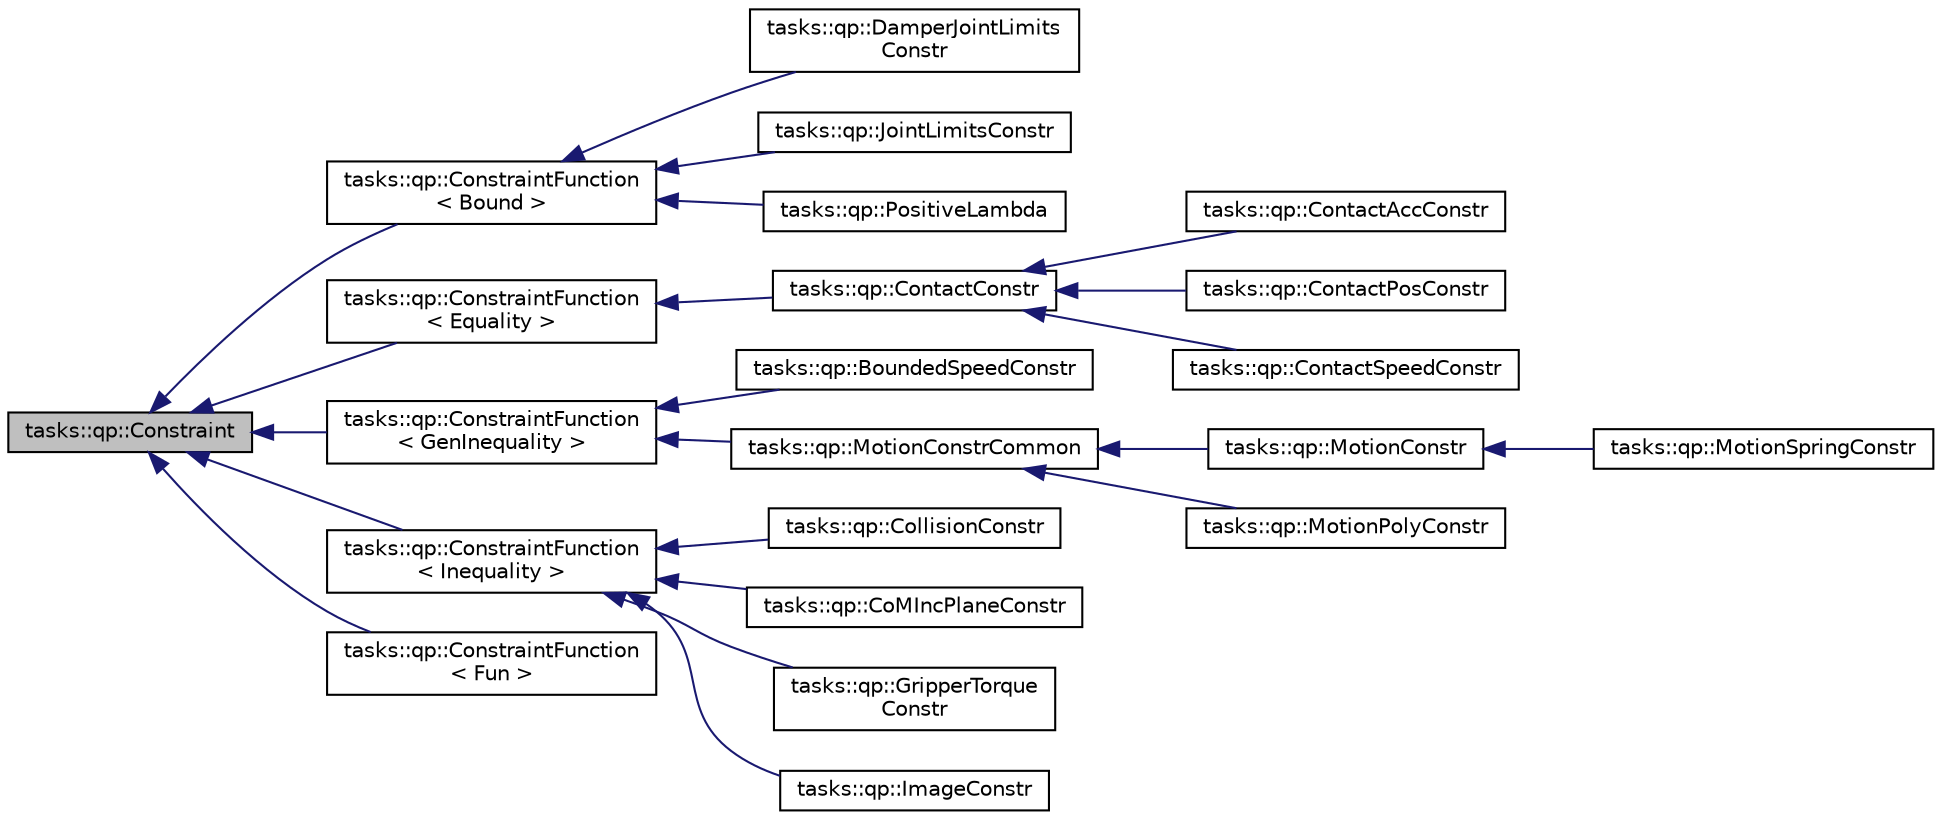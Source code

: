 digraph "tasks::qp::Constraint"
{
  edge [fontname="Helvetica",fontsize="10",labelfontname="Helvetica",labelfontsize="10"];
  node [fontname="Helvetica",fontsize="10",shape=record];
  rankdir="LR";
  Node0 [label="tasks::qp::Constraint",height=0.2,width=0.4,color="black", fillcolor="grey75", style="filled", fontcolor="black"];
  Node0 -> Node1 [dir="back",color="midnightblue",fontsize="10",style="solid",fontname="Helvetica"];
  Node1 [label="tasks::qp::ConstraintFunction\l\< Bound \>",height=0.2,width=0.4,color="black", fillcolor="white", style="filled",URL="$classtasks_1_1qp_1_1ConstraintFunction.html"];
  Node1 -> Node2 [dir="back",color="midnightblue",fontsize="10",style="solid",fontname="Helvetica"];
  Node2 [label="tasks::qp::DamperJointLimits\lConstr",height=0.2,width=0.4,color="black", fillcolor="white", style="filled",URL="$classtasks_1_1qp_1_1DamperJointLimitsConstr.html"];
  Node1 -> Node3 [dir="back",color="midnightblue",fontsize="10",style="solid",fontname="Helvetica"];
  Node3 [label="tasks::qp::JointLimitsConstr",height=0.2,width=0.4,color="black", fillcolor="white", style="filled",URL="$classtasks_1_1qp_1_1JointLimitsConstr.html"];
  Node1 -> Node4 [dir="back",color="midnightblue",fontsize="10",style="solid",fontname="Helvetica"];
  Node4 [label="tasks::qp::PositiveLambda",height=0.2,width=0.4,color="black", fillcolor="white", style="filled",URL="$classtasks_1_1qp_1_1PositiveLambda.html"];
  Node0 -> Node5 [dir="back",color="midnightblue",fontsize="10",style="solid",fontname="Helvetica"];
  Node5 [label="tasks::qp::ConstraintFunction\l\< Equality \>",height=0.2,width=0.4,color="black", fillcolor="white", style="filled",URL="$classtasks_1_1qp_1_1ConstraintFunction.html"];
  Node5 -> Node6 [dir="back",color="midnightblue",fontsize="10",style="solid",fontname="Helvetica"];
  Node6 [label="tasks::qp::ContactConstr",height=0.2,width=0.4,color="black", fillcolor="white", style="filled",URL="$classtasks_1_1qp_1_1ContactConstr.html"];
  Node6 -> Node7 [dir="back",color="midnightblue",fontsize="10",style="solid",fontname="Helvetica"];
  Node7 [label="tasks::qp::ContactAccConstr",height=0.2,width=0.4,color="black", fillcolor="white", style="filled",URL="$classtasks_1_1qp_1_1ContactAccConstr.html"];
  Node6 -> Node8 [dir="back",color="midnightblue",fontsize="10",style="solid",fontname="Helvetica"];
  Node8 [label="tasks::qp::ContactPosConstr",height=0.2,width=0.4,color="black", fillcolor="white", style="filled",URL="$classtasks_1_1qp_1_1ContactPosConstr.html"];
  Node6 -> Node9 [dir="back",color="midnightblue",fontsize="10",style="solid",fontname="Helvetica"];
  Node9 [label="tasks::qp::ContactSpeedConstr",height=0.2,width=0.4,color="black", fillcolor="white", style="filled",URL="$classtasks_1_1qp_1_1ContactSpeedConstr.html"];
  Node0 -> Node10 [dir="back",color="midnightblue",fontsize="10",style="solid",fontname="Helvetica"];
  Node10 [label="tasks::qp::ConstraintFunction\l\< GenInequality \>",height=0.2,width=0.4,color="black", fillcolor="white", style="filled",URL="$classtasks_1_1qp_1_1ConstraintFunction.html"];
  Node10 -> Node11 [dir="back",color="midnightblue",fontsize="10",style="solid",fontname="Helvetica"];
  Node11 [label="tasks::qp::BoundedSpeedConstr",height=0.2,width=0.4,color="black", fillcolor="white", style="filled",URL="$classtasks_1_1qp_1_1BoundedSpeedConstr.html"];
  Node10 -> Node12 [dir="back",color="midnightblue",fontsize="10",style="solid",fontname="Helvetica"];
  Node12 [label="tasks::qp::MotionConstrCommon",height=0.2,width=0.4,color="black", fillcolor="white", style="filled",URL="$classtasks_1_1qp_1_1MotionConstrCommon.html"];
  Node12 -> Node13 [dir="back",color="midnightblue",fontsize="10",style="solid",fontname="Helvetica"];
  Node13 [label="tasks::qp::MotionConstr",height=0.2,width=0.4,color="black", fillcolor="white", style="filled",URL="$classtasks_1_1qp_1_1MotionConstr.html"];
  Node13 -> Node14 [dir="back",color="midnightblue",fontsize="10",style="solid",fontname="Helvetica"];
  Node14 [label="tasks::qp::MotionSpringConstr",height=0.2,width=0.4,color="black", fillcolor="white", style="filled",URL="$classtasks_1_1qp_1_1MotionSpringConstr.html"];
  Node12 -> Node15 [dir="back",color="midnightblue",fontsize="10",style="solid",fontname="Helvetica"];
  Node15 [label="tasks::qp::MotionPolyConstr",height=0.2,width=0.4,color="black", fillcolor="white", style="filled",URL="$classtasks_1_1qp_1_1MotionPolyConstr.html",tooltip="Use polynome in function of q to compute torque limits. BEWARE: Only work with 1 dof/param joint..."];
  Node0 -> Node16 [dir="back",color="midnightblue",fontsize="10",style="solid",fontname="Helvetica"];
  Node16 [label="tasks::qp::ConstraintFunction\l\< Inequality \>",height=0.2,width=0.4,color="black", fillcolor="white", style="filled",URL="$classtasks_1_1qp_1_1ConstraintFunction.html"];
  Node16 -> Node17 [dir="back",color="midnightblue",fontsize="10",style="solid",fontname="Helvetica"];
  Node17 [label="tasks::qp::CollisionConstr",height=0.2,width=0.4,color="black", fillcolor="white", style="filled",URL="$classtasks_1_1qp_1_1CollisionConstr.html"];
  Node16 -> Node18 [dir="back",color="midnightblue",fontsize="10",style="solid",fontname="Helvetica"];
  Node18 [label="tasks::qp::CoMIncPlaneConstr",height=0.2,width=0.4,color="black", fillcolor="white", style="filled",URL="$classtasks_1_1qp_1_1CoMIncPlaneConstr.html"];
  Node16 -> Node19 [dir="back",color="midnightblue",fontsize="10",style="solid",fontname="Helvetica"];
  Node19 [label="tasks::qp::GripperTorque\lConstr",height=0.2,width=0.4,color="black", fillcolor="white", style="filled",URL="$classtasks_1_1qp_1_1GripperTorqueConstr.html"];
  Node16 -> Node20 [dir="back",color="midnightblue",fontsize="10",style="solid",fontname="Helvetica"];
  Node20 [label="tasks::qp::ImageConstr",height=0.2,width=0.4,color="black", fillcolor="white", style="filled",URL="$classtasks_1_1qp_1_1ImageConstr.html"];
  Node0 -> Node21 [dir="back",color="midnightblue",fontsize="10",style="solid",fontname="Helvetica"];
  Node21 [label="tasks::qp::ConstraintFunction\l\< Fun \>",height=0.2,width=0.4,color="black", fillcolor="white", style="filled",URL="$classtasks_1_1qp_1_1ConstraintFunction.html"];
}
